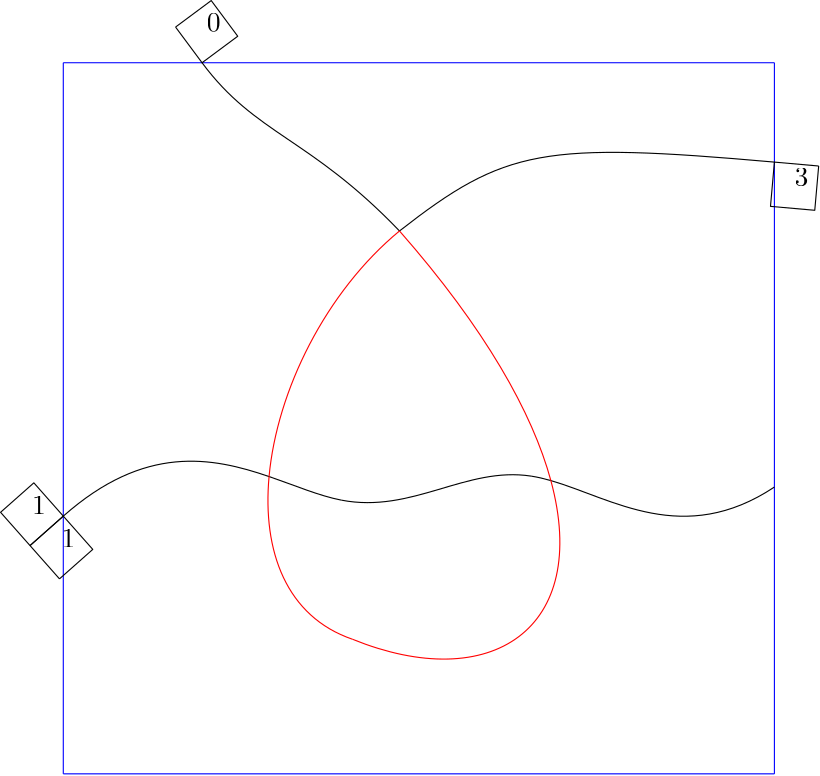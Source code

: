 <?xml version="1.0" encoding="UTF-8"?>
<ipe version="70005" creator="HGeometry"><ipestyle name="basic">
<color name="red" value="1 0 0"/>
<color name="green" value="0 1 0"/>
<color name="blue" value="0 0 1"/>
<color name="yellow" value="1 1 0"/>
<color name="orange" value="1 0.647 0"/>
<color name="gold" value="1 0.843 0"/>
<color name="purple" value="0.627 0.125 0.941"/>
<color name="gray" value="0.745 0.745 0.745"/>
<color name="brown" value="0.647 0.165 0.165"/>
<color name="navy" value="0 0 0.502"/>
<color name="pink" value="1 0.753 0.796"/>
<color name="seagreen" value="0.18 0.545 0.341"/>
<color name="turquoise" value="0.251 0.878 0.816"/>
<color name="violet" value="0.933 0.51 0.933"/>
<color name="darkblue" value="0 0 0.545"/>
<color name="darkcyan" value="0 0.545 0.545"/>
<color name="darkgray" value="0.663 0.663 0.663"/>
<color name="darkgreen" value="0 0.392 0"/>
<color name="darkmagenta" value="0.545 0 0.545"/>
<color name="darkorange" value="1 0.549 0"/>
<color name="darkred" value="0.545 0 0"/>
<color name="lightblue" value="0.678 0.847 0.902"/>
<color name="lightcyan" value="0.878 1 1"/>
<color name="lightgray" value="0.827 0.827 0.827"/>
<color name="lightgreen" value="0.565 0.933 0.565"/>
<color name="lightyellow" value="1 1 0.878"/>
<dashstyle name="dashed" value="[4] 0"/>
<dashstyle name="dotted" value="[1 3] 0"/>
<dashstyle name="dash dotted" value="[4 2 1 2] 0"/>
<dashstyle name="dash dot dotted" value="[4 2 1 2 1 2] 0"/>
<pen name="heavier" value="0.8"/>
<pen name="fat" value="1.2"/>
<pen name="ultrafat" value="2"/>
<textsize name="large" value="\large"/>
<textsize name="Large" value="\Large"/>
<textsize name="LARGE" value="\LARGE"/>
<textsize name="huge" value="\huge"/>
<textsize name="Huge" value="\Huge"/>
<textsize name="small" value="\small"/>
<textsize name="footnote" value="\footnotesize"/>
<textsize name="tiny" value="\tiny"/>
<symbolsize name="small" value="2"/>
<symbolsize name="tiny" value="1.1"/>
<symbolsize name="large" value="5"/>
<arrowsize name="small" value="5"/>
<arrowsize name="tiny" value="3"/>
<arrowsize name="large" value="10"/>
<gridsize name="4 pts" value="4"/>
<gridsize name="8 pts (~3 mm)" value="8"/>
<gridsize name="16 pts (~6 mm)" value="16"/>
<gridsize name="32 pts (~12 mm)" value="32"/>
<gridsize name="10 pts (~3.5 mm)" value="10"/>
<gridsize name="20 pts (~7 mm)" value="20"/>
<gridsize name="14 pts (~5 mm)" value="14"/>
<gridsize name="28 pts (~10 mm)" value="28"/>
<gridsize name="56 pts (~20 mm)" value="56"/>
<anglesize name="90 deg" value="90"/>
<anglesize name="60 deg" value="60"/>
<anglesize name="45 deg" value="45"/>
<anglesize name="30 deg" value="30"/>
<anglesize name="22.5 deg" value="22.5"/>
<symbol name="mark/circle(sx)" transformations="translations">
<path fill="sym-stroke">
0.6 0 0 0.6 0 0 e 0.4 0 0 0.4 0 0 e
</path></symbol>
<symbol name="mark/disk(sx)" transformations="translations">
<path fill="sym-stroke">
0.6 0 0 0.6 0 0 e
</path></symbol>
<symbol name="mark/fdisk(sfx)" transformations="translations">
<group><path fill="sym-fill">
0.5 0 0 0.5 0 0 e
</path><path fill="sym-stroke" fillrule="eofill">
0.6 0 0 0.6 0 0 e 0.4 0 0 0.4 0 0 e
</path></group></symbol>
<symbol name="mark/box(sx)" transformations="translations">
<path fill="sym-stroke" fillrule="eofill">
-0.6 -0.6 m 0.6 -0.6 l 0.6 0.6 l -0.6 0.6 l h
-0.4 -0.4 m 0.4 -0.4 l 0.4 0.4 l -0.4 0.4 l h</path></symbol>
<symbol name="mark/square(sx)" transformations="translations">
<path fill="sym-stroke">
-0.6 -0.6 m 0.6 -0.6 l 0.6 0.6 l -0.6 0.6 l h</path></symbol>
<symbol name="mark/fsquare(sfx)" transformations="translations">
<group><path fill="sym-fill">
-0.5 -0.5 m 0.5 -0.5 l 0.5 0.5 l -0.5 0.5 l h</path>
<path fill="sym-stroke" fillrule="eofill">
-0.6 -0.6 m 0.6 -0.6 l 0.6 0.6 l -0.6 0.6 l h
-0.4 -0.4 m 0.4 -0.4 l 0.4 0.4 l -0.4 0.4 l h</path></group></symbol>
<symbol name="mark/cross(sx)" transformations="translations">
<group><path fill="sym-stroke">
-0.43 -0.57 m 0.57 0.43 l 0.43 0.57 l -0.57 -0.43 l h</path>
<path fill="sym-stroke">
-0.43 0.57 m 0.57 -0.43 l 0.43 -0.57 l -0.57 0.43 l h</path>
</group></symbol>
<symbol name="arrow/arc(spx)">
<path pen="sym-pen" stroke="sym-stroke" fill="sym-stroke">
0 0 m -1.0 0.333 l -1.0 -0.333 l h</path></symbol>
<symbol name="arrow/farc(spx)">
<path pen="sym-pen" stroke="sym-stroke" fill="white">
0 0 m -1.0 0.333 l -1.0 -0.333 l h</path></symbol>
<symbol name="arrow/ptarc(spx)">
<path pen="sym-pen" stroke="sym-stroke" fill="sym-stroke">
0 0 m -1.0 0.333 l -0.8 0 l -1.0 -0.333 l h</path></symbol>
<symbol name="arrow/fptarc(spx)">
<path pen="sym-pen" stroke="sym-stroke" fill="white">
0 0 m -1.0 0.333 l -0.8 0 l -1.0 -0.333 l h</path></symbol>
<symbol name="arrow/fnormal(spx)">
<path pen="sym-pen" stroke="sym-stroke" fill="white">
0 0 m -1.0 0.333 l -1.0 -0.333 l h</path></symbol>
<symbol name="arrow/pointed(spx)">
<path pen="sym-pen" stroke="sym-stroke" fill="sym-stroke">
0 0 m -1.0 0.333 l -0.8 0 l -1.0 -0.333 l h</path></symbol>
<symbol name="arrow/fpointed(spx)">
<path pen="sym-pen" stroke="sym-stroke" fill="white">
0 0 m -1.0 0.333 l -0.8 0 l -1.0 -0.333 l h</path></symbol>
<symbol name="arrow/linear(spx)">
<path pen="sym-pen" stroke="sym-stroke">
-1.0 0.333 m 0 0 l -1.0 -0.333 l</path></symbol>
<symbol name="arrow/fdouble(spx)">
<path pen="sym-pen" stroke="sym-stroke" fill="white">
0 0 m -1.0 0.333 l -1.0 -0.333 l h
-1 0 m -2.0 0.333 l -2.0 -0.333 l h
</path></symbol>
<symbol name="arrow/double(spx)">
<path pen="sym-pen" stroke="sym-stroke" fill="sym-stroke">
0 0 m -1.0 0.333 l -1.0 -0.333 l h
-1 0 m -2.0 0.333 l -2.0 -0.333 l h
</path></symbol>
<tiling name="falling" angle="-60" width="1" step="4"/>
<tiling name="rising" angle="30" width="1" step="4"/>
<textstyle name="center" begin="\begin{center}" end="\end{center}"/>
<textstyle name="itemize" begin="\begin{itemize}" end="\end{itemize}"/>
<textstyle name="item" begin="\begin{itemize}\item{}" end="\end{itemize}"/>
</ipestyle><page><path stroke="blue">-128.0 128.0 m
-128.0 73.59635 -128.0 19.192709 -128.0 -35.2186 c
</path><path stroke="blue">-128.0 -35.2186 m
-128.0 -66.140625 -128.0 -97.07031 -128.0 -128.0 c
</path><path stroke="blue">-128.0 -128.0 m
-42.66667 -128.0 42.66667 -128.0 128.0 -128.0 c
</path><path stroke="blue">128.0 -128.0 m
128.0 -93.58073 128.0 -59.16146 128.0 -24.7498 c
</path><path stroke="blue">128.0 -24.7498 m
128.0 14.247396 128.0 53.236984 128.0 92.2279 c
</path><path stroke="blue">128.0 92.2279 m
128.0 104.15104 128.0 116.07552 128.0 128.0 c
</path><path stroke="blue">128.0 128.0 m
59.320313 128.0 -9.359376 128.0 -78.0468 128.0 c
</path><path stroke="blue">-78.0468 128.0 m
-94.69271 128.0 -111.34635 128.0 -128.0 128.0 c
</path><path stroke="black">-128.0 -35.2186 m
-98.69789 -9.27567 -74.492836 -13.919044 -53.922073 -20.975538 c
</path><path stroke="black">-53.922073 -20.975538 m
-44.539486 -24.193714 -35.91208 -27.914804 -27.9027 -29.4626 c
</path><path stroke="black">-27.9027 -29.4626 m
-2.3374991 -34.4031 16.931198 -17.2015 40.4481 -20.8192 c
</path><path stroke="black">40.4481 -20.8192 m
42.764767 -21.175573 45.12266 -21.733982 47.524918 -22.427763 c
</path><path stroke="black">47.524918 -22.427763 m
69.517876 -28.780125 95.30316 -46.497147 128.0 -24.7498 c
</path><path stroke="black">-6.97253 67.4394 m
-39.3964 101.22 -58.7003 101.956 -78.0468 128.0 c
</path><path stroke="black">-6.97253 67.4394 m
31.0634 97.1228 44.5606 99.6017 128.0 92.2279 c
</path><path stroke="red">-6.97253 67.4394 m
-33.462147 45.557896 -51.090378 10.019358 -53.922073 -20.975538 c
</path><path stroke="red">-53.922073 -20.975538 m
-56.382347 -47.903072 -47.67602 -71.40143 -23.9123 -79.5397 c
</path><path stroke="red">-23.9123 -79.5397 m
25.9352 -99.76736 62.036003 -75.939896 47.524918 -22.427763 c
</path><path stroke="red">47.524918 -22.427763 m
40.939716 1.855935 23.922958 32.26203 -6.97253 67.4394 c
</path><path>-128.0 -35.2186 m
-128.0 -35.2186 l
</path><group><text pos="-128.68666 -46.51145" type="label">1</text><path>-129.37332 -57.804302 m
-139.97952 -45.824787 l
-128.0 -35.2186 l
-117.393814 -47.198116 l
-129.37332 -57.804302 l
</path></group><path>128.0 92.2279 m
128.0 92.2279 l
</path><group><text pos="135.26471 83.55472" type="label">3</text><path>143.9379 90.81942 m
142.52942 74.88154 l
126.59153 76.290016 l
128.00002 92.2279 l
143.9379 90.81942 l
</path></group><path>-78.0468 128.0 m
-78.0468 128.0 l
</path><group><text pos="-76.39531 139.19254" type="label">0</text><path>-87.58783 140.84402 m
-74.74382 150.38507 l
-65.20279 137.54105 l
-78.0468 128.0 l
-87.58783 140.84402 l
</path></group><path>-128.0 -35.2186 m
-128.0 -35.2186 l
</path><group><text pos="-139.29286 -34.531937" type="label">1</text><path>-139.97952 -45.824787 m
-150.58572 -33.845272 l
-138.6062 -23.239084 l
-128.0 -35.218597 l
-139.97952 -45.824787 l
</path></group></page></ipe>